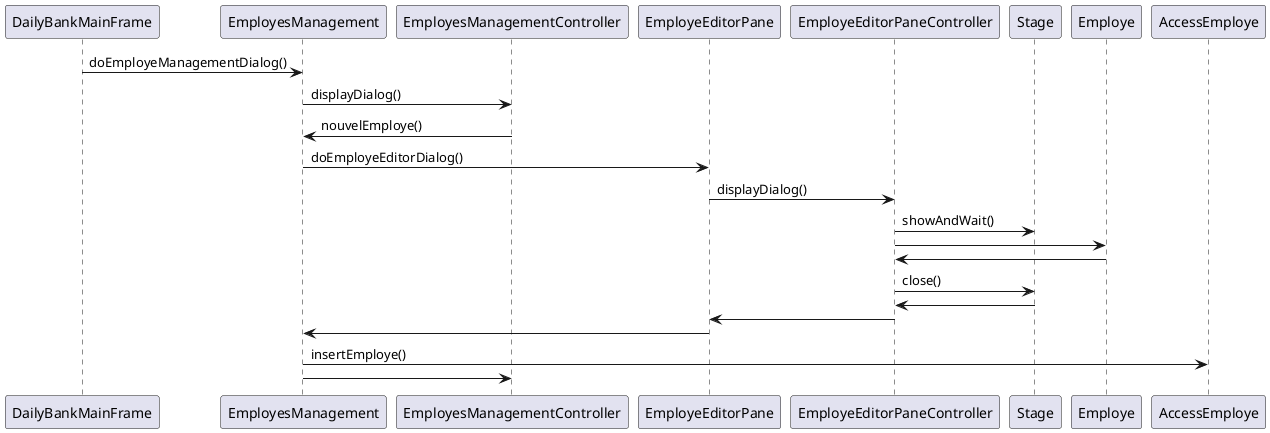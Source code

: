 @startuml Créer un employé

DailyBankMainFrame -> EmployesManagement : doEmployeManagementDialog()
EmployesManagement -> EmployesManagementController : displayDialog()
EmployesManagement <- EmployesManagementController : nouvelEmploye()
EmployesManagement -> EmployeEditorPane : doEmployeEditorDialog()
EmployeEditorPane -> EmployeEditorPaneController : displayDialog()
EmployeEditorPaneController -> Stage : showAndWait()
EmployeEditorPaneController -> Employe
EmployeEditorPaneController <- Employe
EmployeEditorPaneController -> Stage : close()
EmployeEditorPaneController <- Stage
EmployeEditorPane <- EmployeEditorPaneController
EmployesManagement <- EmployeEditorPane

EmployesManagement -> AccessEmploye : insertEmploye()
EmployesManagement -> EmployesManagementController
@enduml